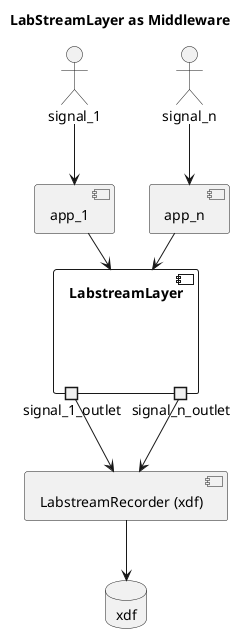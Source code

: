 @startuml

title LabStreamLayer as Middleware


actor signal_1

actor signal_n

component app_1
component app_n



signal_1-->app_1
signal_n-->app_n
component lsl as "LabstreamLayer" {
portout signal_1_outlet
portout signal_n_outlet

}

app_1-->lsl
app_n-->lsl

component recorder as "LabstreamRecorder (xdf)"
database xdf
signal_1_outlet-->recorder
signal_n_outlet-->recorder

recorder-->xdf

@enduml



